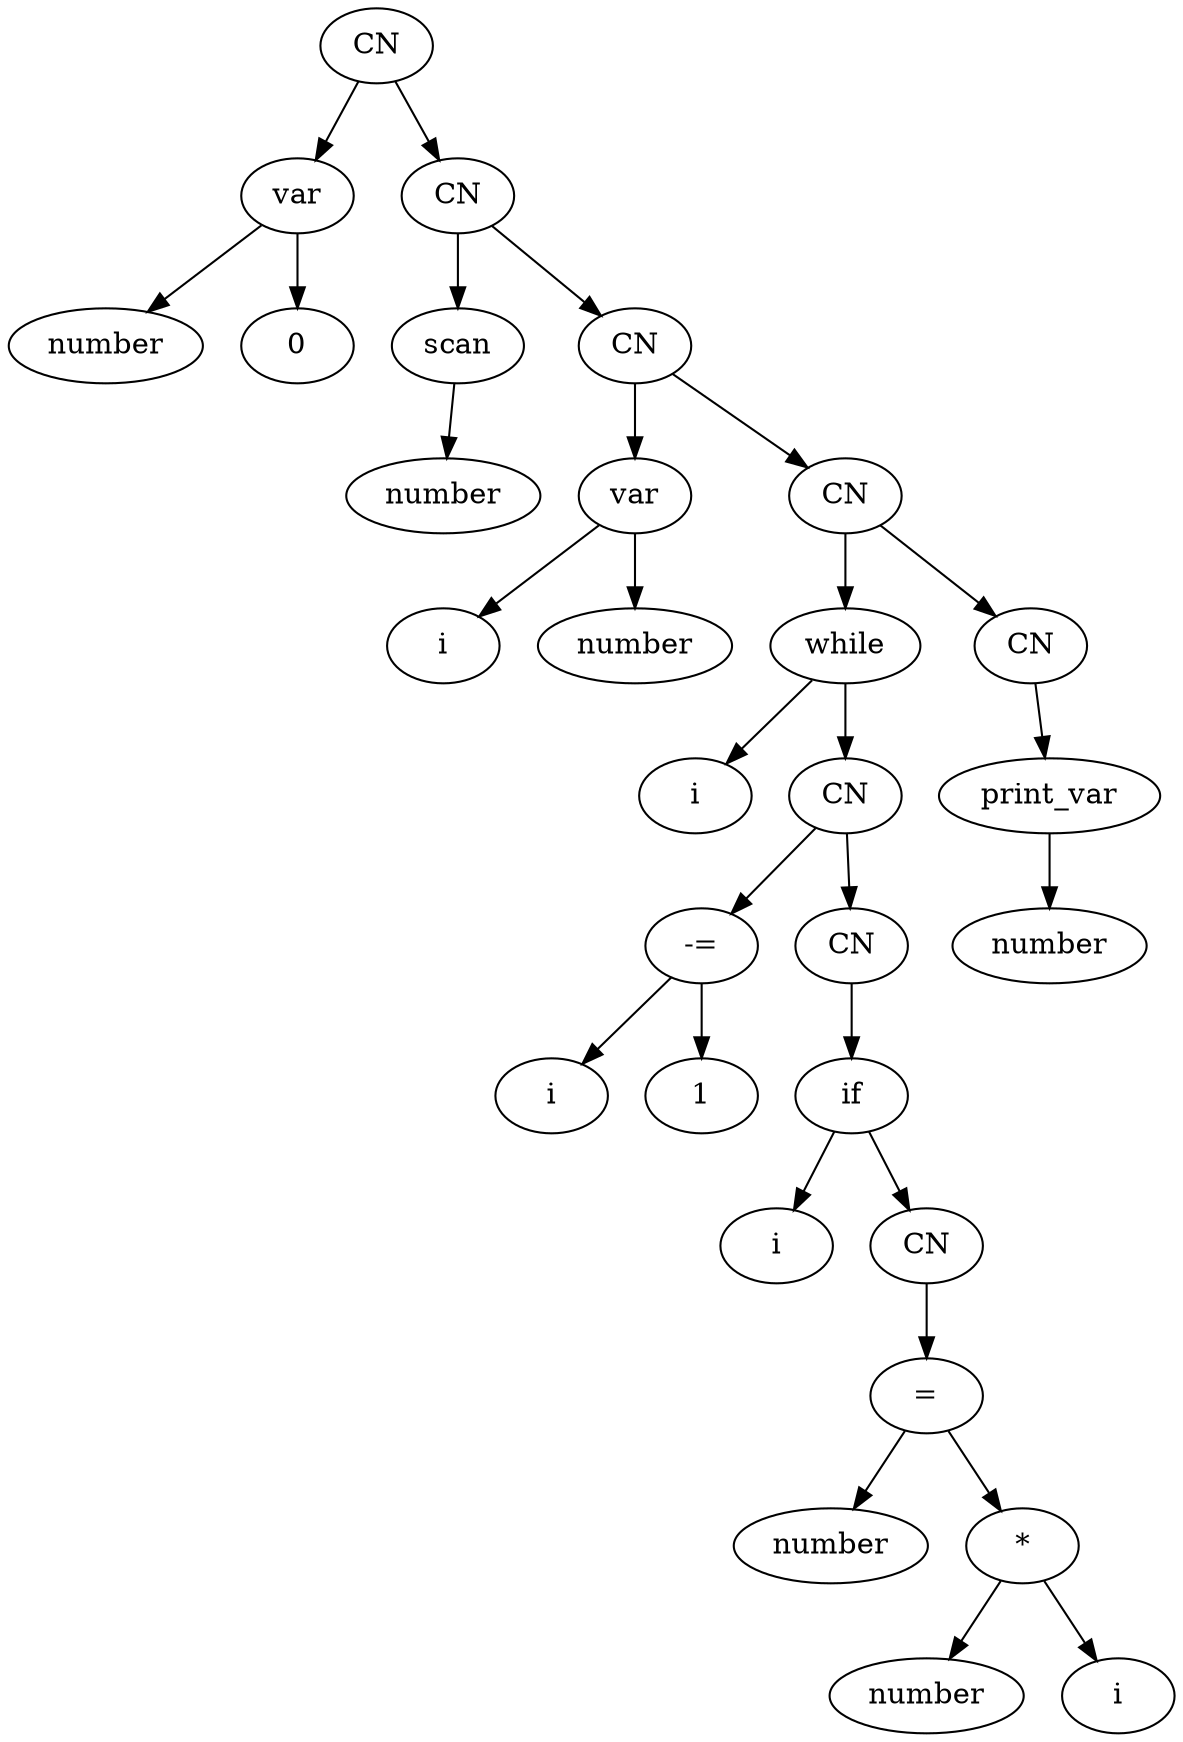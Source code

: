 digraph {
	node0x561bf7793270[label="CN"]
	node0x561bf7792c20[label="var"]
	node0x561bf7793270 -> node0x561bf7792c20
	node0x561bf7792c20[label="var"]
	node0x561bf7792ba0[label="number"]
	node0x561bf7792c20 -> node0x561bf7792ba0
	node0x561bf7792c20[label="var"]
	node0x561bf7792bf0[label="0"]
	node0x561bf7792c20 -> node0x561bf7792bf0
	node0x561bf7793270[label="CN"]
	node0x561bf7793240[label="CN"]
	node0x561bf7793270 -> node0x561bf7793240
	node0x561bf7793240[label="CN"]
	node0x561bf7792ca0[label="scan"]
	node0x561bf7793240 -> node0x561bf7792ca0
	node0x561bf7792ca0[label="scan"]
	node0x561bf7792c50[label="number"]
	node0x561bf7792ca0 -> node0x561bf7792c50
	node0x561bf7793240[label="CN"]
	node0x561bf7793210[label="CN"]
	node0x561bf7793240 -> node0x561bf7793210
	node0x561bf7793210[label="CN"]
	node0x561bf7792d70[label="var"]
	node0x561bf7793210 -> node0x561bf7792d70
	node0x561bf7792d70[label="var"]
	node0x561bf7792cd0[label="i"]
	node0x561bf7792d70 -> node0x561bf7792cd0
	node0x561bf7792d70[label="var"]
	node0x561bf7792d20[label="number"]
	node0x561bf7792d70 -> node0x561bf7792d20
	node0x561bf7793210[label="CN"]
	node0x561bf77931e0[label="CN"]
	node0x561bf7793210 -> node0x561bf77931e0
	node0x561bf77931e0[label="CN"]
	node0x561bf7793100[label="while"]
	node0x561bf77931e0 -> node0x561bf7793100
	node0x561bf7793100[label="while"]
	node0x561bf7792da0[label="i"]
	node0x561bf7793100 -> node0x561bf7792da0
	node0x561bf7793100[label="while"]
	node0x561bf77930d0[label="CN"]
	node0x561bf7793100 -> node0x561bf77930d0
	node0x561bf77930d0[label="CN"]
	node0x561bf7792e70[label="-="]
	node0x561bf77930d0 -> node0x561bf7792e70
	node0x561bf7792e70[label="-="]
	node0x561bf7792df0[label="i"]
	node0x561bf7792e70 -> node0x561bf7792df0
	node0x561bf7792e70[label="-="]
	node0x561bf7792e40[label="1"]
	node0x561bf7792e70 -> node0x561bf7792e40
	node0x561bf77930d0[label="CN"]
	node0x561bf77930a0[label="CN"]
	node0x561bf77930d0 -> node0x561bf77930a0
	node0x561bf77930a0[label="CN"]
	node0x561bf7793070[label="if"]
	node0x561bf77930a0 -> node0x561bf7793070
	node0x561bf7793070[label="if"]
	node0x561bf7792ea0[label="i"]
	node0x561bf7793070 -> node0x561bf7792ea0
	node0x561bf7793070[label="if"]
	node0x561bf7793040[label="CN"]
	node0x561bf7793070 -> node0x561bf7793040
	node0x561bf7793040[label="CN"]
	node0x561bf7793010[label="="]
	node0x561bf7793040 -> node0x561bf7793010
	node0x561bf7793010[label="="]
	node0x561bf7792ef0[label="number"]
	node0x561bf7793010 -> node0x561bf7792ef0
	node0x561bf7793010[label="="]
	node0x561bf7792fe0[label="*"]
	node0x561bf7793010 -> node0x561bf7792fe0
	node0x561bf7792fe0[label="*"]
	node0x561bf7792f40[label="number"]
	node0x561bf7792fe0 -> node0x561bf7792f40
	node0x561bf7792fe0[label="*"]
	node0x561bf7792f90[label="i"]
	node0x561bf7792fe0 -> node0x561bf7792f90
	node0x561bf77931e0[label="CN"]
	node0x561bf77931b0[label="CN"]
	node0x561bf77931e0 -> node0x561bf77931b0
	node0x561bf77931b0[label="CN"]
	node0x561bf7793180[label="print_var"]
	node0x561bf77931b0 -> node0x561bf7793180
	node0x561bf7793180[label="print_var"]
	node0x561bf7793130[label="number"]
	node0x561bf7793180 -> node0x561bf7793130
}
